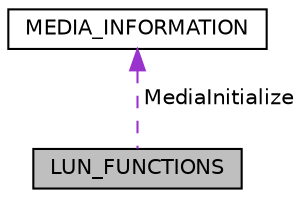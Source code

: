 digraph "LUN_FUNCTIONS"
{
  edge [fontname="Helvetica",fontsize="10",labelfontname="Helvetica",labelfontsize="10"];
  node [fontname="Helvetica",fontsize="10",shape=record];
  Node1 [label="LUN_FUNCTIONS",height=0.2,width=0.4,color="black", fillcolor="grey75", style="filled", fontcolor="black"];
  Node2 -> Node1 [dir="back",color="darkorchid3",fontsize="10",style="dashed",label=" MediaInitialize" ,fontname="Helvetica"];
  Node2 [label="MEDIA_INFORMATION",height=0.2,width=0.4,color="black", fillcolor="white", style="filled",URL="$struct_m_e_d_i_a___i_n_f_o_r_m_a_t_i_o_n.html"];
}

